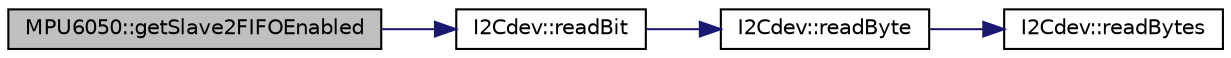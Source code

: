 digraph "MPU6050::getSlave2FIFOEnabled"
{
  edge [fontname="Helvetica",fontsize="10",labelfontname="Helvetica",labelfontsize="10"];
  node [fontname="Helvetica",fontsize="10",shape=record];
  rankdir="LR";
  Node395 [label="MPU6050::getSlave2FIFOEnabled",height=0.2,width=0.4,color="black", fillcolor="grey75", style="filled", fontcolor="black"];
  Node395 -> Node396 [color="midnightblue",fontsize="10",style="solid",fontname="Helvetica"];
  Node396 [label="I2Cdev::readBit",height=0.2,width=0.4,color="black", fillcolor="white", style="filled",URL="$class_i2_cdev.html#a9f104431c59658432e8b2f02c3e1acd6",tooltip="Read a single bit from an 8-bit device register. "];
  Node396 -> Node397 [color="midnightblue",fontsize="10",style="solid",fontname="Helvetica"];
  Node397 [label="I2Cdev::readByte",height=0.2,width=0.4,color="black", fillcolor="white", style="filled",URL="$class_i2_cdev.html#aef1db446b45660c6631fc780278ac366",tooltip="Read single byte from an 8-bit device register. "];
  Node397 -> Node398 [color="midnightblue",fontsize="10",style="solid",fontname="Helvetica"];
  Node398 [label="I2Cdev::readBytes",height=0.2,width=0.4,color="black", fillcolor="white", style="filled",URL="$class_i2_cdev.html#ae1eed9468ce4653e080bfd8481d2ac88",tooltip="Read multiple bytes from an 8-bit device register. "];
}
